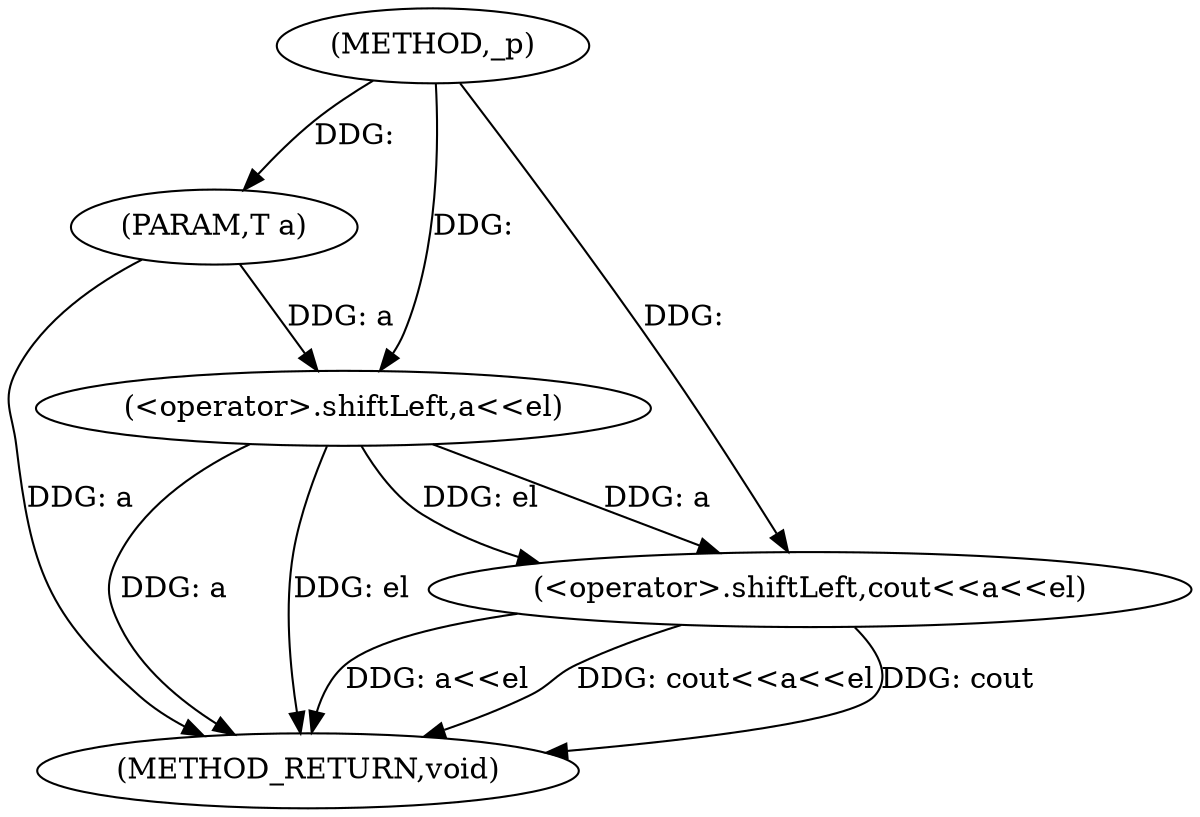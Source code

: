 digraph "_p" {  
"1000104" [label = "(METHOD,_p)" ]
"1000112" [label = "(METHOD_RETURN,void)" ]
"1000105" [label = "(PARAM,T a)" ]
"1000107" [label = "(<operator>.shiftLeft,cout<<a<<el)" ]
"1000109" [label = "(<operator>.shiftLeft,a<<el)" ]
  "1000105" -> "1000112"  [ label = "DDG: a"] 
  "1000109" -> "1000112"  [ label = "DDG: a"] 
  "1000107" -> "1000112"  [ label = "DDG: a<<el"] 
  "1000107" -> "1000112"  [ label = "DDG: cout<<a<<el"] 
  "1000109" -> "1000112"  [ label = "DDG: el"] 
  "1000107" -> "1000112"  [ label = "DDG: cout"] 
  "1000104" -> "1000105"  [ label = "DDG: "] 
  "1000104" -> "1000107"  [ label = "DDG: "] 
  "1000109" -> "1000107"  [ label = "DDG: a"] 
  "1000109" -> "1000107"  [ label = "DDG: el"] 
  "1000105" -> "1000109"  [ label = "DDG: a"] 
  "1000104" -> "1000109"  [ label = "DDG: "] 
}
